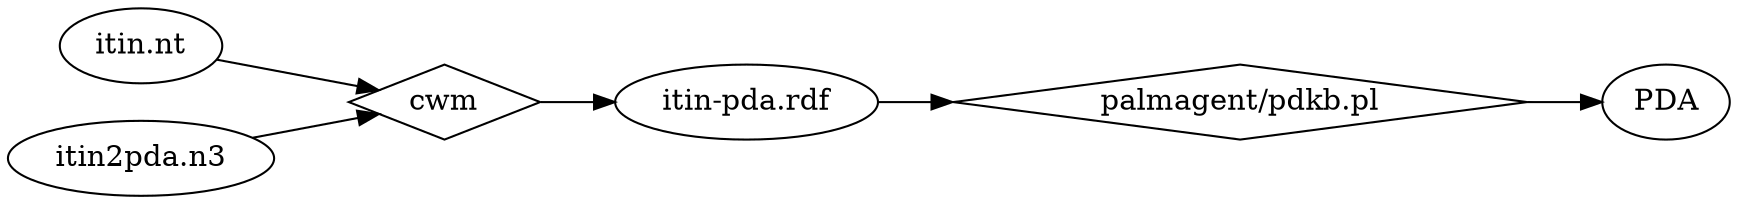 # cribbed from 
# http://www.w3.org/Talks/2002/10/09-swcal/tools.dot
# in http://www.w3.org/Talks/2002/10/09-swcal/all.htm

digraph world {
  rankdir=LR;

  "itin.nt" -> "cwm2";
  "itin2pda.n3" -> "cwm2";
  "cwm2" [ shape="diamond", label="cwm"];
  "cwm2" -> "itin-pda.rdf";
  "itin-pda.rdf" -> "pdkb.pl";
  "pdkb.pl" [ shape="diamond", label="palmagent/pdkb.pl"];
  "pdkb.pl" -> "PDA"
}
